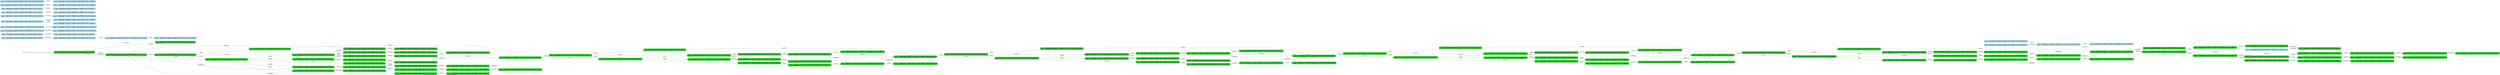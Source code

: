 digraph g {

	rankdir="LR"

	__invisible__[shape="point", color="forestgreen"]
	c0q8[label=<<b>c<sub>0</sub>q<sub>8</sub> = AskChange=0, AskCof=0, Balance=0, CofLeft=6, Pot=0, Status=0</b>>, shape="box", style="rounded, filled", fillcolor="limegreen", color="forestgreen", penwidth=3] // Initial
	c1q54[label=<<b>c<sub>1</sub>q<sub>54</sub> = AskChange=0, AskCof=0, Balance=0, CofLeft=6, Pot=0, Status=1</b>>, shape="box", style="rounded, filled", fillcolor="limegreen", color="forestgreen"]
	c2q4[label=<<b>c<sub>2</sub>q<sub>4</sub> = AskChange=0, AskCof=0, Balance=0, CofLeft=6, Pot=0, Status=2</b>>, shape="box", style="rounded, filled", fillcolor="limegreen", color="forestgreen"]
	c3q50[label=<<b>c<sub>3</sub>q<sub>50</sub> = AskChange=0, AskCof=0, Balance=100, CofLeft=6, Pot=0, Status=1</b>>, shape="box", style="rounded, filled", fillcolor="limegreen", color="forestgreen"]
	c5q4[label=<<b>c<sub>5</sub>q<sub>4</sub> = AskChange=0, AskCof=0, Balance=100, CofLeft=6, Pot=0, Status=2</b>>, shape="box", style="rounded, filled", fillcolor="limegreen", color="forestgreen"]
	c119q8[label=<<b>c<sub>119</sub>q<sub>8</sub> = AskChange=0, AskCof=0, Balance=100, CofLeft=6, Pot=0, Status=0</b>>, shape="box", style="rounded, filled", fillcolor="limegreen", color="forestgreen"]
	c6q2[label=<<b>c<sub>6</sub>q<sub>2</sub> = AskChange=1, AskCof=0, Balance=100, CofLeft=6, Pot=0, Status=1</b>>, shape="box", style="rounded, filled", fillcolor="limegreen", color="forestgreen"]
	c118q4[label=<<b>c<sub>118</sub>q<sub>4</sub> = AskChange=1, AskCof=0, Balance=100, CofLeft=6, Pot=0, Status=2</b>>, shape="box", style="rounded, filled", fillcolor="limegreen", color="forestgreen"]
	c7q2[label=<<b>c<sub>7</sub>q<sub>2</sub> = AskChange=0, AskCof=1, Balance=100, CofLeft=6, Pot=0, Status=1</b>>, shape="box", style="rounded, filled", fillcolor="limegreen", color="forestgreen"]
	c13q2[label=<<b>c<sub>13</sub>q<sub>2</sub> = AskChange=1, AskCof=0, Balance=50, CofLeft=5, Pot=50, Status=1</b>>, shape="box", style="rounded, filled", fillcolor="limegreen", color="forestgreen"]
	c114q4[label=<<b>c<sub>114</sub>q<sub>4</sub> = AskChange=1, AskCof=0, Balance=50, CofLeft=5, Pot=50, Status=2</b>>, shape="box", style="rounded, filled", fillcolor="limegreen", color="forestgreen"]
	c51q54[label=<<b>c<sub>51</sub>q<sub>54</sub> = AskChange=0, AskCof=0, Balance=0, CofLeft=5, Pot=50, Status=1</b>>, shape="box", style="rounded, filled", fillcolor="limegreen", color="forestgreen"]
	c52q50[label=<<b>c<sub>52</sub>q<sub>50</sub> = AskChange=0, AskCof=0, Balance=100, CofLeft=5, Pot=50, Status=1</b>>, shape="box", style="rounded, filled", fillcolor="limegreen", color="forestgreen"]
	c56q2[label=<<b>c<sub>56</sub>q<sub>2</sub> = AskChange=0, AskCof=1, Balance=100, CofLeft=5, Pot=50, Status=1</b>>, shape="box", style="rounded, filled", fillcolor="limegreen", color="forestgreen"]
	c62q2[label=<<b>c<sub>62</sub>q<sub>2</sub> = AskChange=1, AskCof=0, Balance=50, CofLeft=4, Pot=100, Status=1</b>>, shape="box", style="rounded, filled", fillcolor="limegreen", color="forestgreen"]
	c122q4[label=<<b>c<sub>122</sub>q<sub>4</sub> = AskChange=1, AskCof=0, Balance=50, CofLeft=4, Pot=100, Status=2</b>>, shape="box", style="rounded, filled", fillcolor="limegreen", color="forestgreen"]
	c63q54[label=<<b>c<sub>63</sub>q<sub>54</sub> = AskChange=0, AskCof=0, Balance=0, CofLeft=4, Pot=100, Status=1</b>>, shape="box", style="rounded, filled", fillcolor="limegreen", color="forestgreen"]
	c64q50[label=<<b>c<sub>64</sub>q<sub>50</sub> = AskChange=0, AskCof=0, Balance=100, CofLeft=4, Pot=100, Status=1</b>>, shape="box", style="rounded, filled", fillcolor="limegreen", color="forestgreen"]
	c68q2[label=<<b>c<sub>68</sub>q<sub>2</sub> = AskChange=0, AskCof=1, Balance=100, CofLeft=4, Pot=100, Status=1</b>>, shape="box", style="rounded, filled", fillcolor="limegreen", color="forestgreen"]
	c74q2[label=<<b>c<sub>74</sub>q<sub>2</sub> = AskChange=1, AskCof=0, Balance=50, CofLeft=3, Pot=150, Status=1</b>>, shape="box", style="rounded, filled", fillcolor="limegreen", color="forestgreen"]
	c125q4[label=<<b>c<sub>125</sub>q<sub>4</sub> = AskChange=1, AskCof=0, Balance=50, CofLeft=3, Pot=150, Status=2</b>>, shape="box", style="rounded, filled", fillcolor="limegreen", color="forestgreen"]
	c75q54[label=<<b>c<sub>75</sub>q<sub>54</sub> = AskChange=0, AskCof=0, Balance=0, CofLeft=3, Pot=150, Status=1</b>>, shape="box", style="rounded, filled", fillcolor="limegreen", color="forestgreen"]
	c76q50[label=<<b>c<sub>76</sub>q<sub>50</sub> = AskChange=0, AskCof=0, Balance=100, CofLeft=3, Pot=150, Status=1</b>>, shape="box", style="rounded, filled", fillcolor="limegreen", color="forestgreen"]
	c80q2[label=<<b>c<sub>80</sub>q<sub>2</sub> = AskChange=0, AskCof=1, Balance=100, CofLeft=3, Pot=150, Status=1</b>>, shape="box", style="rounded, filled", fillcolor="limegreen", color="forestgreen"]
	c86q2[label=<<b>c<sub>86</sub>q<sub>2</sub> = AskChange=1, AskCof=0, Balance=50, CofLeft=2, Pot=200, Status=1</b>>, shape="box", style="rounded, filled", fillcolor="limegreen", color="forestgreen"]
	c128q4[label=<<b>c<sub>128</sub>q<sub>4</sub> = AskChange=1, AskCof=0, Balance=50, CofLeft=2, Pot=200, Status=2</b>>, shape="box", style="rounded, filled", fillcolor="limegreen", color="forestgreen"]
	c87q54[label=<<b>c<sub>87</sub>q<sub>54</sub> = AskChange=0, AskCof=0, Balance=0, CofLeft=2, Pot=200, Status=1</b>>, shape="box", style="rounded, filled", fillcolor="limegreen", color="forestgreen"]
	c88q50[label=<<b>c<sub>88</sub>q<sub>50</sub> = AskChange=0, AskCof=0, Balance=100, CofLeft=2, Pot=200, Status=1</b>>, shape="box", style="rounded, filled", fillcolor="limegreen", color="forestgreen"]
	c92q2[label=<<b>c<sub>92</sub>q<sub>2</sub> = AskChange=0, AskCof=1, Balance=100, CofLeft=2, Pot=200, Status=1</b>>, shape="box", style="rounded, filled", fillcolor="limegreen", color="forestgreen"]
	c98q2[label=<<b>c<sub>98</sub>q<sub>2</sub> = AskChange=1, AskCof=0, Balance=50, CofLeft=1, Pot=250, Status=1</b>>, shape="box", style="rounded, filled", fillcolor="limegreen", color="forestgreen"]
	c131q4[label=<<b>c<sub>131</sub>q<sub>4</sub> = AskChange=1, AskCof=0, Balance=50, CofLeft=1, Pot=250, Status=2</b>>, shape="box", style="rounded, filled", fillcolor="limegreen", color="forestgreen"]
	c23q54[label=<<b>c<sub>23</sub>q<sub>54</sub> = AskChange=0, AskCof=0, Balance=0, CofLeft=1, Pot=250, Status=1</b>>, shape="box", style="rounded, filled", fillcolor="limegreen", color="forestgreen"]
	c24q9[label=<<b>c<sub>24</sub>q<sub>9</sub> = AskChange=0, AskCof=0, Balance=0, CofLeft=1, Pot=250, Status=0</b>>, shape="box", style="rounded, filled", fillcolor="limegreen", color="forestgreen"]
	c99q50[label=<<b>c<sub>99</sub>q<sub>50</sub> = AskChange=0, AskCof=0, Balance=100, CofLeft=1, Pot=250, Status=1</b>>, shape="box", style="rounded, filled", fillcolor="limegreen", color="forestgreen"]
	c103q2[label=<<b>c<sub>103</sub>q<sub>2</sub> = AskChange=0, AskCof=1, Balance=100, CofLeft=1, Pot=250, Status=1</b>>, shape="box", style="rounded, filled", fillcolor="limegreen", color="forestgreen"]
	c109q4[label=<<b>c<sub>109</sub>q<sub>4</sub> = AskChange=1, AskCof=0, Balance=50, CofLeft=0, Pot=300, Status=2</b>>, shape="box", style="rounded, filled", fillcolor="limegreen", color="forestgreen"]
	c134q1[label=<<b>c<sub>134</sub>q<sub>1</sub> = AskChange=1, AskCof=0, Balance=50, CofLeft=0, Pot=300, Status=0</b>>, shape="box", style="rounded, filled", fillcolor="limegreen", color="forestgreen"]
	c104q2[label=<<b>c<sub>104</sub>q<sub>2</sub> = AskChange=0, AskCof=0, Balance=200, CofLeft=1, Pot=250, Status=1</b>>, shape="box", style="rounded, filled", fillcolor="limegreen", color="forestgreen"]
	c106q2[label=<<b>c<sub>106</sub>q<sub>2</sub> = AskChange=0, AskCof=1, Balance=200, CofLeft=1, Pot=250, Status=1</b>>, shape="box", style="rounded, filled", fillcolor="limegreen", color="forestgreen"]
	c107q4[label=<<b>c<sub>107</sub>q<sub>4</sub> = AskChange=1, AskCof=0, Balance=150, CofLeft=0, Pot=300, Status=2</b>>, shape="box", style="rounded, filled", fillcolor="limegreen", color="forestgreen"]
	c132q1[label=<<b>c<sub>132</sub>q<sub>1</sub> = AskChange=1, AskCof=0, Balance=150, CofLeft=0, Pot=300, Status=0</b>>, shape="box", style="rounded, filled", fillcolor="limegreen", color="forestgreen"]
	c102q34[label=<<b>c<sub>102</sub>q<sub>34</sub> = AskChange=0, AskCof=0, Balance=150, CofLeft=1, Pot=250, Status=1</b>>, shape="box", style="rounded, filled", fillcolor="limegreen", color="forestgreen"]
	c105q2[label=<<b>c<sub>105</sub>q<sub>2</sub> = AskChange=0, AskCof=1, Balance=150, CofLeft=1, Pot=250, Status=1</b>>, shape="box", style="rounded, filled", fillcolor="limegreen", color="forestgreen"]
	c108q4[label=<<b>c<sub>108</sub>q<sub>4</sub> = AskChange=1, AskCof=0, Balance=100, CofLeft=0, Pot=300, Status=2</b>>, shape="box", style="rounded, filled", fillcolor="limegreen", color="forestgreen"]
	c133q1[label=<<b>c<sub>133</sub>q<sub>1</sub> = AskChange=1, AskCof=0, Balance=100, CofLeft=0, Pot=300, Status=0</b>>, shape="box", style="rounded, filled", fillcolor="limegreen", color="forestgreen"]
	c100q50[label=<<b>c<sub>100</sub>q<sub>50</sub> = AskChange=0, AskCof=0, Balance=50, CofLeft=1, Pot=250, Status=1</b>>, shape="box", style="rounded, filled", fillcolor="limegreen", color="forestgreen"]
	c101q2[label=<<b>c<sub>101</sub>q<sub>2</sub> = AskChange=0, AskCof=1, Balance=50, CofLeft=1, Pot=250, Status=1</b>>, shape="box", style="rounded, filled", fillcolor="limegreen", color="forestgreen"]
	c110q4[label=<<b>c<sub>110</sub>q<sub>4</sub> = AskChange=0, AskCof=0, Balance=0, CofLeft=0, Pot=300, Status=2</b>>, shape="box", style="rounded, filled", fillcolor="limegreen", color="forestgreen"]
	c22q1[label=<<b>c<sub>22</sub>q<sub>1</sub> = AskChange=0, AskCof=0, Balance=0, CofLeft=0, Pot=300, Status=0</b>>, shape="box", style="rounded, filled", fillcolor="limegreen", color="forestgreen"]
	c93q2[label=<<b>c<sub>93</sub>q<sub>2</sub> = AskChange=0, AskCof=0, Balance=200, CofLeft=2, Pot=200, Status=1</b>>, shape="box", style="rounded, filled", fillcolor="limegreen", color="forestgreen"]
	c95q2[label=<<b>c<sub>95</sub>q<sub>2</sub> = AskChange=0, AskCof=1, Balance=200, CofLeft=2, Pot=200, Status=1</b>>, shape="box", style="rounded, filled", fillcolor="limegreen", color="forestgreen"]
	c96q2[label=<<b>c<sub>96</sub>q<sub>2</sub> = AskChange=1, AskCof=0, Balance=150, CofLeft=1, Pot=250, Status=1</b>>, shape="box", style="rounded, filled", fillcolor="limegreen", color="forestgreen"]
	c129q4[label=<<b>c<sub>129</sub>q<sub>4</sub> = AskChange=1, AskCof=0, Balance=150, CofLeft=1, Pot=250, Status=2</b>>, shape="box", style="rounded, filled", fillcolor="limegreen", color="forestgreen"]
	c91q34[label=<<b>c<sub>91</sub>q<sub>34</sub> = AskChange=0, AskCof=0, Balance=150, CofLeft=2, Pot=200, Status=1</b>>, shape="box", style="rounded, filled", fillcolor="limegreen", color="forestgreen"]
	c94q2[label=<<b>c<sub>94</sub>q<sub>2</sub> = AskChange=0, AskCof=1, Balance=150, CofLeft=2, Pot=200, Status=1</b>>, shape="box", style="rounded, filled", fillcolor="limegreen", color="forestgreen"]
	c97q2[label=<<b>c<sub>97</sub>q<sub>2</sub> = AskChange=1, AskCof=0, Balance=100, CofLeft=1, Pot=250, Status=1</b>>, shape="box", style="rounded, filled", fillcolor="limegreen", color="forestgreen"]
	c130q4[label=<<b>c<sub>130</sub>q<sub>4</sub> = AskChange=1, AskCof=0, Balance=100, CofLeft=1, Pot=250, Status=2</b>>, shape="box", style="rounded, filled", fillcolor="limegreen", color="forestgreen"]
	c89q50[label=<<b>c<sub>89</sub>q<sub>50</sub> = AskChange=0, AskCof=0, Balance=50, CofLeft=2, Pot=200, Status=1</b>>, shape="box", style="rounded, filled", fillcolor="limegreen", color="forestgreen"]
	c90q2[label=<<b>c<sub>90</sub>q<sub>2</sub> = AskChange=0, AskCof=1, Balance=50, CofLeft=2, Pot=200, Status=1</b>>, shape="box", style="rounded, filled", fillcolor="limegreen", color="forestgreen"]
	c81q2[label=<<b>c<sub>81</sub>q<sub>2</sub> = AskChange=0, AskCof=0, Balance=200, CofLeft=3, Pot=150, Status=1</b>>, shape="box", style="rounded, filled", fillcolor="limegreen", color="forestgreen"]
	c83q2[label=<<b>c<sub>83</sub>q<sub>2</sub> = AskChange=0, AskCof=1, Balance=200, CofLeft=3, Pot=150, Status=1</b>>, shape="box", style="rounded, filled", fillcolor="limegreen", color="forestgreen"]
	c84q2[label=<<b>c<sub>84</sub>q<sub>2</sub> = AskChange=1, AskCof=0, Balance=150, CofLeft=2, Pot=200, Status=1</b>>, shape="box", style="rounded, filled", fillcolor="limegreen", color="forestgreen"]
	c126q4[label=<<b>c<sub>126</sub>q<sub>4</sub> = AskChange=1, AskCof=0, Balance=150, CofLeft=2, Pot=200, Status=2</b>>, shape="box", style="rounded, filled", fillcolor="limegreen", color="forestgreen"]
	c79q34[label=<<b>c<sub>79</sub>q<sub>34</sub> = AskChange=0, AskCof=0, Balance=150, CofLeft=3, Pot=150, Status=1</b>>, shape="box", style="rounded, filled", fillcolor="limegreen", color="forestgreen"]
	c82q2[label=<<b>c<sub>82</sub>q<sub>2</sub> = AskChange=0, AskCof=1, Balance=150, CofLeft=3, Pot=150, Status=1</b>>, shape="box", style="rounded, filled", fillcolor="limegreen", color="forestgreen"]
	c85q2[label=<<b>c<sub>85</sub>q<sub>2</sub> = AskChange=1, AskCof=0, Balance=100, CofLeft=2, Pot=200, Status=1</b>>, shape="box", style="rounded, filled", fillcolor="limegreen", color="forestgreen"]
	c127q4[label=<<b>c<sub>127</sub>q<sub>4</sub> = AskChange=1, AskCof=0, Balance=100, CofLeft=2, Pot=200, Status=2</b>>, shape="box", style="rounded, filled", fillcolor="limegreen", color="forestgreen"]
	c77q50[label=<<b>c<sub>77</sub>q<sub>50</sub> = AskChange=0, AskCof=0, Balance=50, CofLeft=3, Pot=150, Status=1</b>>, shape="box", style="rounded, filled", fillcolor="limegreen", color="forestgreen"]
	c78q2[label=<<b>c<sub>78</sub>q<sub>2</sub> = AskChange=0, AskCof=1, Balance=50, CofLeft=3, Pot=150, Status=1</b>>, shape="box", style="rounded, filled", fillcolor="limegreen", color="forestgreen"]
	c69q2[label=<<b>c<sub>69</sub>q<sub>2</sub> = AskChange=0, AskCof=0, Balance=200, CofLeft=4, Pot=100, Status=1</b>>, shape="box", style="rounded, filled", fillcolor="limegreen", color="forestgreen"]
	c71q2[label=<<b>c<sub>71</sub>q<sub>2</sub> = AskChange=0, AskCof=1, Balance=200, CofLeft=4, Pot=100, Status=1</b>>, shape="box", style="rounded, filled", fillcolor="limegreen", color="forestgreen"]
	c72q2[label=<<b>c<sub>72</sub>q<sub>2</sub> = AskChange=1, AskCof=0, Balance=150, CofLeft=3, Pot=150, Status=1</b>>, shape="box", style="rounded, filled", fillcolor="limegreen", color="forestgreen"]
	c123q4[label=<<b>c<sub>123</sub>q<sub>4</sub> = AskChange=1, AskCof=0, Balance=150, CofLeft=3, Pot=150, Status=2</b>>, shape="box", style="rounded, filled", fillcolor="limegreen", color="forestgreen"]
	c67q34[label=<<b>c<sub>67</sub>q<sub>34</sub> = AskChange=0, AskCof=0, Balance=150, CofLeft=4, Pot=100, Status=1</b>>, shape="box", style="rounded, filled", fillcolor="limegreen", color="forestgreen"]
	c70q2[label=<<b>c<sub>70</sub>q<sub>2</sub> = AskChange=0, AskCof=1, Balance=150, CofLeft=4, Pot=100, Status=1</b>>, shape="box", style="rounded, filled", fillcolor="limegreen", color="forestgreen"]
	c73q2[label=<<b>c<sub>73</sub>q<sub>2</sub> = AskChange=1, AskCof=0, Balance=100, CofLeft=3, Pot=150, Status=1</b>>, shape="box", style="rounded, filled", fillcolor="limegreen", color="forestgreen"]
	c124q4[label=<<b>c<sub>124</sub>q<sub>4</sub> = AskChange=1, AskCof=0, Balance=100, CofLeft=3, Pot=150, Status=2</b>>, shape="box", style="rounded, filled", fillcolor="limegreen", color="forestgreen"]
	c65q50[label=<<b>c<sub>65</sub>q<sub>50</sub> = AskChange=0, AskCof=0, Balance=50, CofLeft=4, Pot=100, Status=1</b>>, shape="box", style="rounded, filled", fillcolor="limegreen", color="forestgreen"]
	c66q2[label=<<b>c<sub>66</sub>q<sub>2</sub> = AskChange=0, AskCof=1, Balance=50, CofLeft=4, Pot=100, Status=1</b>>, shape="box", style="rounded, filled", fillcolor="limegreen", color="forestgreen"]
	c57q2[label=<<b>c<sub>57</sub>q<sub>2</sub> = AskChange=0, AskCof=0, Balance=200, CofLeft=5, Pot=50, Status=1</b>>, shape="box", style="rounded, filled", fillcolor="limegreen", color="forestgreen"]
	c59q2[label=<<b>c<sub>59</sub>q<sub>2</sub> = AskChange=0, AskCof=1, Balance=200, CofLeft=5, Pot=50, Status=1</b>>, shape="box", style="rounded, filled", fillcolor="limegreen", color="forestgreen"]
	c60q2[label=<<b>c<sub>60</sub>q<sub>2</sub> = AskChange=1, AskCof=0, Balance=150, CofLeft=4, Pot=100, Status=1</b>>, shape="box", style="rounded, filled", fillcolor="limegreen", color="forestgreen"]
	c120q4[label=<<b>c<sub>120</sub>q<sub>4</sub> = AskChange=1, AskCof=0, Balance=150, CofLeft=4, Pot=100, Status=2</b>>, shape="box", style="rounded, filled", fillcolor="limegreen", color="forestgreen"]
	c55q34[label=<<b>c<sub>55</sub>q<sub>34</sub> = AskChange=0, AskCof=0, Balance=150, CofLeft=5, Pot=50, Status=1</b>>, shape="box", style="rounded, filled", fillcolor="limegreen", color="forestgreen"]
	c58q2[label=<<b>c<sub>58</sub>q<sub>2</sub> = AskChange=0, AskCof=1, Balance=150, CofLeft=5, Pot=50, Status=1</b>>, shape="box", style="rounded, filled", fillcolor="limegreen", color="forestgreen"]
	c61q2[label=<<b>c<sub>61</sub>q<sub>2</sub> = AskChange=1, AskCof=0, Balance=100, CofLeft=4, Pot=100, Status=1</b>>, shape="box", style="rounded, filled", fillcolor="limegreen", color="forestgreen"]
	c121q4[label=<<b>c<sub>121</sub>q<sub>4</sub> = AskChange=1, AskCof=0, Balance=100, CofLeft=4, Pot=100, Status=2</b>>, shape="box", style="rounded, filled", fillcolor="limegreen", color="forestgreen"]
	c53q50[label=<<b>c<sub>53</sub>q<sub>50</sub> = AskChange=0, AskCof=0, Balance=50, CofLeft=5, Pot=50, Status=1</b>>, shape="box", style="rounded, filled", fillcolor="limegreen", color="forestgreen"]
	c54q2[label=<<b>c<sub>54</sub>q<sub>2</sub> = AskChange=0, AskCof=1, Balance=50, CofLeft=5, Pot=50, Status=1</b>>, shape="box", style="rounded, filled", fillcolor="limegreen", color="forestgreen"]
	c9q2[label=<<b>c<sub>9</sub>q<sub>2</sub> = AskChange=0, AskCof=0, Balance=200, CofLeft=6, Pot=0, Status=1</b>>, shape="box", style="rounded, filled", fillcolor="limegreen", color="forestgreen"]
	c10q4[label=<<b>c<sub>10</sub>q<sub>4</sub> = AskChange=0, AskCof=0, Balance=200, CofLeft=6, Pot=0, Status=2</b>>, shape="box", style="rounded, filled", fillcolor="limegreen", color="forestgreen"]
	c117q8[label=<<b>c<sub>117</sub>q<sub>8</sub> = AskChange=0, AskCof=0, Balance=200, CofLeft=6, Pot=0, Status=0</b>>, shape="box", style="rounded, filled", fillcolor="limegreen", color="forestgreen"]
	c11q2[label=<<b>c<sub>11</sub>q<sub>2</sub> = AskChange=1, AskCof=0, Balance=200, CofLeft=6, Pot=0, Status=1</b>>, shape="box", style="rounded, filled", fillcolor="limegreen", color="forestgreen"]
	c116q4[label=<<b>c<sub>116</sub>q<sub>4</sub> = AskChange=1, AskCof=0, Balance=200, CofLeft=6, Pot=0, Status=2</b>>, shape="box", style="rounded, filled", fillcolor="limegreen", color="forestgreen"]
	c12q2[label=<<b>c<sub>12</sub>q<sub>2</sub> = AskChange=0, AskCof=1, Balance=200, CofLeft=6, Pot=0, Status=1</b>>, shape="box", style="rounded, filled", fillcolor="limegreen", color="forestgreen"]
	c49q2[label=<<b>c<sub>49</sub>q<sub>2</sub> = AskChange=1, AskCof=0, Balance=150, CofLeft=5, Pot=50, Status=1</b>>, shape="box", style="rounded, filled", fillcolor="limegreen", color="forestgreen"]
	c115q4[label=<<b>c<sub>115</sub>q<sub>4</sub> = AskChange=1, AskCof=0, Balance=150, CofLeft=5, Pot=50, Status=2</b>>, shape="box", style="rounded, filled", fillcolor="limegreen", color="forestgreen"]
	c8q34[label=<<b>c<sub>8</sub>q<sub>34</sub> = AskChange=0, AskCof=0, Balance=150, CofLeft=6, Pot=0, Status=1</b>>, shape="box", style="rounded, filled", fillcolor="limegreen", color="forestgreen"]
	c14q4[label=<<b>c<sub>14</sub>q<sub>4</sub> = AskChange=0, AskCof=0, Balance=150, CofLeft=6, Pot=0, Status=2</b>>, shape="box", style="rounded, filled", fillcolor="limegreen", color="forestgreen"]
	c113q8[label=<<b>c<sub>113</sub>q<sub>8</sub> = AskChange=0, AskCof=0, Balance=150, CofLeft=6, Pot=0, Status=0</b>>, shape="box", style="rounded, filled", fillcolor="limegreen", color="forestgreen"]
	c15q2[label=<<b>c<sub>15</sub>q<sub>2</sub> = AskChange=1, AskCof=0, Balance=150, CofLeft=6, Pot=0, Status=1</b>>, shape="box", style="rounded, filled", fillcolor="limegreen", color="forestgreen"]
	c112q4[label=<<b>c<sub>112</sub>q<sub>4</sub> = AskChange=1, AskCof=0, Balance=150, CofLeft=6, Pot=0, Status=2</b>>, shape="box", style="rounded, filled", fillcolor="limegreen", color="forestgreen"]
	c16q2[label=<<b>c<sub>16</sub>q<sub>2</sub> = AskChange=0, AskCof=1, Balance=150, CofLeft=6, Pot=0, Status=1</b>>, shape="box", style="rounded, filled", fillcolor="limegreen", color="forestgreen"]
	c48q2[label=<<b>c<sub>48</sub>q<sub>2</sub> = AskChange=1, AskCof=0, Balance=100, CofLeft=5, Pot=50, Status=1</b>>, shape="box", style="rounded, filled", fillcolor="limegreen", color="forestgreen"]
	c111q4[label=<<b>c<sub>111</sub>q<sub>4</sub> = AskChange=1, AskCof=0, Balance=100, CofLeft=5, Pot=50, Status=2</b>>, shape="box", style="rounded, filled", fillcolor="limegreen", color="forestgreen"]
	c4q50[label=<<b>c<sub>4</sub>q<sub>50</sub> = AskChange=0, AskCof=0, Balance=50, CofLeft=6, Pot=0, Status=1</b>>, shape="box", style="rounded, filled", fillcolor="limegreen", color="forestgreen"]
	c50q2[label=<<b>c<sub>50</sub>q<sub>2</sub> = AskChange=0, AskCof=1, Balance=50, CofLeft=6, Pot=0, Status=1</b>>, shape="box", style="rounded, filled", fillcolor="limegreen", color="forestgreen"]
	c17q8[label=<<b>c<sub>17</sub>q<sub>8</sub> = AskChange=0, AskCof=0, Balance=100, CofLeft=1, Pot=0, Status=0</b>>, shape="box", style="rounded, filled, dashed", fillcolor="lightblue2", color="deepskyblue4"]
	c18q8[label=<<b>c<sub>18</sub>q<sub>8</sub> = AskChange=0, AskCof=0, Balance=100, CofLeft=2, Pot=0, Status=0</b>>, shape="box", style="rounded, filled, dashed", fillcolor="lightblue2", color="deepskyblue4"]
	c19q54[label=<<b>c<sub>19</sub>q<sub>54</sub> = AskChange=0, AskCof=0, Balance=0, CofLeft=0, Pot=0, Status=1</b>>, shape="box", style="rounded, filled, dashed", fillcolor="lightblue2", color="deepskyblue4"]
	c20q0[label=<<b>c<sub>20</sub>q<sub>0</sub> = AskChange=0, AskCof=0, Balance=0, CofLeft=0, Pot=0, Status=0</b>>, shape="box", style="rounded, filled, dashed", fillcolor="lightblue2", color="deepskyblue4"]
	c21q54[label=<<b>c<sub>21</sub>q<sub>54</sub> = AskChange=0, AskCof=0, Balance=0, CofLeft=0, Pot=300, Status=1</b>>, shape="box", style="rounded, filled, dashed", fillcolor="lightblue2", color="deepskyblue4"]
	c25q4[label=<<b>c<sub>25</sub>q<sub>4</sub> = AskChange=0, AskCof=0, Balance=100, CofLeft=0, Pot=0, Status=2</b>>, shape="box", style="rounded, filled, dashed", fillcolor="lightblue2", color="deepskyblue4"]
	c26q0[label=<<b>c<sub>26</sub>q<sub>0</sub> = AskChange=0, AskCof=0, Balance=100, CofLeft=0, Pot=0, Status=0</b>>, shape="box", style="rounded, filled, dashed", fillcolor="lightblue2", color="deepskyblue4"]
	c27q4[label=<<b>c<sub>27</sub>q<sub>4</sub> = AskChange=0, AskCof=0, Balance=100, CofLeft=0, Pot=300, Status=2</b>>, shape="box", style="rounded, filled, dashed", fillcolor="lightblue2", color="deepskyblue4"]
	c28q1[label=<<b>c<sub>28</sub>q<sub>1</sub> = AskChange=0, AskCof=0, Balance=100, CofLeft=0, Pot=300, Status=0</b>>, shape="box", style="rounded, filled, dashed", fillcolor="lightblue2", color="deepskyblue4"]
	c29q4[label=<<b>c<sub>29</sub>q<sub>4</sub> = AskChange=0, AskCof=0, Balance=100, CofLeft=1, Pot=250, Status=2</b>>, shape="box", style="rounded, filled, dashed", fillcolor="lightblue2", color="deepskyblue4"]
	c30q9[label=<<b>c<sub>30</sub>q<sub>9</sub> = AskChange=0, AskCof=0, Balance=100, CofLeft=1, Pot=250, Status=0</b>>, shape="box", style="rounded, filled, dashed", fillcolor="lightblue2", color="deepskyblue4"]
	c31q50[label=<<b>c<sub>31</sub>q<sub>50</sub> = AskChange=0, AskCof=0, Balance=50, CofLeft=0, Pot=150, Status=1</b>>, shape="box", style="rounded, filled, dashed", fillcolor="lightblue2", color="deepskyblue4"]
	c32q50[label=<<b>c<sub>32</sub>q<sub>50</sub> = AskChange=0, AskCof=0, Balance=100, CofLeft=0, Pot=150, Status=1</b>>, shape="box", style="rounded, filled, dashed", fillcolor="lightblue2", color="deepskyblue4"]
	c33q2[label=<<b>c<sub>33</sub>q<sub>2</sub> = AskChange=0, AskCof=0, Balance=200, CofLeft=0, Pot=0, Status=1</b>>, shape="box", style="rounded, filled, dashed", fillcolor="lightblue2", color="deepskyblue4"]
	c34q2[label=<<b>c<sub>34</sub>q<sub>2</sub> = AskChange=1, AskCof=0, Balance=200, CofLeft=0, Pot=0, Status=1</b>>, shape="box", style="rounded, filled, dashed", fillcolor="lightblue2", color="deepskyblue4"]
	c35q2[label=<<b>c<sub>35</sub>q<sub>2</sub> = AskChange=0, AskCof=1, Balance=200, CofLeft=0, Pot=0, Status=1</b>>, shape="box", style="rounded, filled, dashed", fillcolor="lightblue2", color="deepskyblue4"]
	c36q2[label=<<b>c<sub>36</sub>q<sub>2</sub> = AskChange=0, AskCof=1, Balance=200, CofLeft=2, Pot=50, Status=1</b>>, shape="box", style="rounded, filled, dashed", fillcolor="lightblue2", color="deepskyblue4"]
	c37q2[label=<<b>c<sub>37</sub>q<sub>2</sub> = AskChange=1, AskCof=0, Balance=150, CofLeft=1, Pot=100, Status=1</b>>, shape="box", style="rounded, filled, dashed", fillcolor="lightblue2", color="deepskyblue4"]
	c38q2[label=<<b>c<sub>38</sub>q<sub>2</sub> = AskChange=0, AskCof=1, Balance=50, CofLeft=1, Pot=0, Status=1</b>>, shape="box", style="rounded, filled, dashed", fillcolor="lightblue2", color="deepskyblue4"]
	c39q4[label=<<b>c<sub>39</sub>q<sub>4</sub> = AskChange=0, AskCof=0, Balance=0, CofLeft=0, Pot=50, Status=2</b>>, shape="box", style="rounded, filled, dashed", fillcolor="lightblue2", color="deepskyblue4"]
	c40q2[label=<<b>c<sub>40</sub>q<sub>2</sub> = AskChange=0, AskCof=1, Balance=50, CofLeft=2, Pot=0, Status=1</b>>, shape="box", style="rounded, filled, dashed", fillcolor="lightblue2", color="deepskyblue4"]
	c41q54[label=<<b>c<sub>41</sub>q<sub>54</sub> = AskChange=0, AskCof=0, Balance=0, CofLeft=1, Pot=50, Status=1</b>>, shape="box", style="rounded, filled, dashed", fillcolor="lightblue2", color="deepskyblue4"]
	c42q1[label=<<b>c<sub>42</sub>q<sub>1</sub> = AskChange=0, AskCof=0, Balance=100, CofLeft=0, Pot=250, Status=0</b>>, shape="box", style="rounded, filled, dashed", fillcolor="lightblue2", color="deepskyblue4"]
	c43q1[label=<<b>c<sub>43</sub>q<sub>1</sub> = AskChange=0, AskCof=0, Balance=200, CofLeft=0, Pot=300, Status=0</b>>, shape="box", style="rounded, filled, dashed", fillcolor="lightblue2", color="deepskyblue4"]
	c44q0[label=<<b>c<sub>44</sub>q<sub>0</sub> = AskChange=0, AskCof=0, Balance=200, CofLeft=0, Pot=0, Status=0</b>>, shape="box", style="rounded, filled, dashed", fillcolor="lightblue2", color="deepskyblue4"]
	c45q9[label=<<b>c<sub>45</sub>q<sub>9</sub> = AskChange=0, AskCof=0, Balance=100, CofLeft=2, Pot=250, Status=0</b>>, shape="box", style="rounded, filled, dashed", fillcolor="lightblue2", color="deepskyblue4"]
	c46q9[label=<<b>c<sub>46</sub>q<sub>9</sub> = AskChange=0, AskCof=0, Balance=200, CofLeft=1, Pot=300, Status=0</b>>, shape="box", style="rounded, filled, dashed", fillcolor="lightblue2", color="deepskyblue4"]
	c47q8[label=<<b>c<sub>47</sub>q<sub>8</sub> = AskChange=0, AskCof=0, Balance=200, CofLeft=1, Pot=0, Status=0</b>>, shape="box", style="rounded, filled, dashed", fillcolor="lightblue2", color="deepskyblue4"]

	__invisible__ -> c0q8[penwidth=3, color="forestgreen"]
	c0q8 -> c1q54[label=<powerUp>, color="forestgreen"]
	c1q54 -> c2q4[label=<autoOut>, color="forestgreen"]
	c2q4 -> c0q8[label=<powerDown>, color="forestgreen"]
	c1q54 -> c3q50[label=<insert100>, color="forestgreen"]
	c3q50 -> c5q4[label=<autoOut>, color="forestgreen"]
	c5q4 -> c119q8[label=<powerDown>, color="forestgreen"]
	c3q50 -> c6q2[label=<changeReq>, color="forestgreen"]
	c6q2 -> c1q54[label=<backBalance>, color="forestgreen"]
	c6q2 -> c118q4[label=<autoOut>, color="forestgreen"]
	c3q50 -> c7q2[label=<cofReq>, color="forestgreen"]
	c7q2 -> c13q2[label=<serveCof>, color="forestgreen"]
	c13q2 -> c114q4[label=<autoOut>, color="forestgreen"]
	c13q2 -> c51q54[label=<backBalance>, color="forestgreen"]
	c51q54 -> c52q50[label=<insert100>, color="forestgreen"]
	c52q50 -> c56q2[label=<cofReq>, color="forestgreen"]
	c56q2 -> c62q2[label=<serveCof>, color="forestgreen"]
	c62q2 -> c122q4[label=<autoOut>, color="forestgreen"]
	c62q2 -> c63q54[label=<backBalance>, color="forestgreen"]
	c63q54 -> c64q50[label=<insert100>, color="forestgreen"]
	c64q50 -> c68q2[label=<cofReq>, color="forestgreen"]
	c68q2 -> c74q2[label=<serveCof>, color="forestgreen"]
	c74q2 -> c125q4[label=<autoOut>, color="forestgreen"]
	c74q2 -> c75q54[label=<backBalance>, color="forestgreen"]
	c75q54 -> c76q50[label=<insert100>, color="forestgreen"]
	c76q50 -> c80q2[label=<cofReq>, color="forestgreen"]
	c80q2 -> c86q2[label=<serveCof>, color="forestgreen"]
	c86q2 -> c128q4[label=<autoOut>, color="forestgreen"]
	c86q2 -> c87q54[label=<backBalance>, color="forestgreen"]
	c87q54 -> c88q50[label=<insert100>, color="forestgreen"]
	c88q50 -> c92q2[label=<cofReq>, color="forestgreen"]
	c92q2 -> c98q2[label=<serveCof>, color="forestgreen"]
	c98q2 -> c131q4[label=<autoOut>, color="forestgreen"]
	c98q2 -> c23q54[label=<backBalance>, color="forestgreen"]
	c23q54 -> c24q9[label=<powerDown>, color="forestgreen"]
	c23q54 -> c99q50[label=<insert100>, color="forestgreen"]
	c99q50 -> c103q2[label=<cofReq>, color="forestgreen"]
	c103q2 -> c109q4[label=<serveCof>, color="forestgreen"]
	c109q4 -> c134q1[label=<powerDown>, color="forestgreen"]
	c99q50 -> c104q2[label=<insert100>, color="forestgreen"]
	c104q2 -> c106q2[label=<cofReq>, color="forestgreen"]
	c106q2 -> c107q4[label=<serveCof>, color="forestgreen"]
	c107q4 -> c132q1[label=<powerDown>, color="forestgreen"]
	c99q50 -> c102q34[label=<insert50>, color="forestgreen"]
	c102q34 -> c105q2[label=<cofReq>, color="forestgreen"]
	c105q2 -> c108q4[label=<serveCof>, color="forestgreen"]
	c108q4 -> c133q1[label=<powerDown>, color="forestgreen"]
	c102q34 -> c104q2[label=<insert50>, color="forestgreen"]
	c23q54 -> c100q50[label=<insert50>, color="forestgreen"]
	c100q50 -> c101q2[label=<cofReq>, color="forestgreen"]
	c101q2 -> c110q4[label=<serveCof>, color="forestgreen"]
	c110q4 -> c22q1[label=<powerDown>, color="forestgreen"]
	c100q50 -> c102q34[label=<insert100>, color="forestgreen"]
	c100q50 -> c99q50[label=<insert50>, color="forestgreen"]
	c88q50 -> c93q2[label=<insert100>, color="forestgreen"]
	c93q2 -> c95q2[label=<cofReq>, color="forestgreen"]
	c95q2 -> c96q2[label=<serveCof>, color="forestgreen"]
	c96q2 -> c129q4[label=<autoOut>, color="forestgreen"]
	c96q2 -> c23q54[label=<backBalance>, color="forestgreen"]
	c88q50 -> c91q34[label=<insert50>, color="forestgreen"]
	c91q34 -> c94q2[label=<cofReq>, color="forestgreen"]
	c94q2 -> c97q2[label=<serveCof>, color="forestgreen"]
	c97q2 -> c130q4[label=<autoOut>, color="forestgreen"]
	c97q2 -> c23q54[label=<backBalance>, color="forestgreen"]
	c91q34 -> c93q2[label=<insert50>, color="forestgreen"]
	c87q54 -> c89q50[label=<insert50>, color="forestgreen"]
	c89q50 -> c90q2[label=<cofReq>, color="forestgreen"]
	c90q2 -> c23q54[label=<serveCof>, color="forestgreen"]
	c89q50 -> c91q34[label=<insert100>, color="forestgreen"]
	c89q50 -> c88q50[label=<insert50>, color="forestgreen"]
	c76q50 -> c81q2[label=<insert100>, color="forestgreen"]
	c81q2 -> c83q2[label=<cofReq>, color="forestgreen"]
	c83q2 -> c84q2[label=<serveCof>, color="forestgreen"]
	c84q2 -> c126q4[label=<autoOut>, color="forestgreen"]
	c84q2 -> c87q54[label=<backBalance>, color="forestgreen"]
	c76q50 -> c79q34[label=<insert50>, color="forestgreen"]
	c79q34 -> c82q2[label=<cofReq>, color="forestgreen"]
	c82q2 -> c85q2[label=<serveCof>, color="forestgreen"]
	c85q2 -> c127q4[label=<autoOut>, color="forestgreen"]
	c85q2 -> c87q54[label=<backBalance>, color="forestgreen"]
	c79q34 -> c81q2[label=<insert50>, color="forestgreen"]
	c75q54 -> c77q50[label=<insert50>, color="forestgreen"]
	c77q50 -> c78q2[label=<cofReq>, color="forestgreen"]
	c78q2 -> c87q54[label=<serveCof>, color="forestgreen"]
	c77q50 -> c79q34[label=<insert100>, color="forestgreen"]
	c77q50 -> c76q50[label=<insert50>, color="forestgreen"]
	c64q50 -> c69q2[label=<insert100>, color="forestgreen"]
	c69q2 -> c71q2[label=<cofReq>, color="forestgreen"]
	c71q2 -> c72q2[label=<serveCof>, color="forestgreen"]
	c72q2 -> c123q4[label=<autoOut>, color="forestgreen"]
	c72q2 -> c75q54[label=<backBalance>, color="forestgreen"]
	c64q50 -> c67q34[label=<insert50>, color="forestgreen"]
	c67q34 -> c70q2[label=<cofReq>, color="forestgreen"]
	c70q2 -> c73q2[label=<serveCof>, color="forestgreen"]
	c73q2 -> c124q4[label=<autoOut>, color="forestgreen"]
	c73q2 -> c75q54[label=<backBalance>, color="forestgreen"]
	c67q34 -> c69q2[label=<insert50>, color="forestgreen"]
	c63q54 -> c65q50[label=<insert50>, color="forestgreen"]
	c65q50 -> c66q2[label=<cofReq>, color="forestgreen"]
	c66q2 -> c75q54[label=<serveCof>, color="forestgreen"]
	c65q50 -> c67q34[label=<insert100>, color="forestgreen"]
	c65q50 -> c64q50[label=<insert50>, color="forestgreen"]
	c52q50 -> c57q2[label=<insert100>, color="forestgreen"]
	c57q2 -> c59q2[label=<cofReq>, color="forestgreen"]
	c59q2 -> c60q2[label=<serveCof>, color="forestgreen"]
	c60q2 -> c120q4[label=<autoOut>, color="forestgreen"]
	c60q2 -> c63q54[label=<backBalance>, color="forestgreen"]
	c52q50 -> c55q34[label=<insert50>, color="forestgreen"]
	c55q34 -> c58q2[label=<cofReq>, color="forestgreen"]
	c58q2 -> c61q2[label=<serveCof>, color="forestgreen"]
	c61q2 -> c121q4[label=<autoOut>, color="forestgreen"]
	c61q2 -> c63q54[label=<backBalance>, color="forestgreen"]
	c55q34 -> c57q2[label=<insert50>, color="forestgreen"]
	c51q54 -> c53q50[label=<insert50>, color="forestgreen"]
	c53q50 -> c54q2[label=<cofReq>, color="forestgreen"]
	c54q2 -> c63q54[label=<serveCof>, color="forestgreen"]
	c53q50 -> c55q34[label=<insert100>, color="forestgreen"]
	c53q50 -> c52q50[label=<insert50>, color="forestgreen"]
	c3q50 -> c9q2[label=<insert100>, color="forestgreen"]
	c9q2 -> c10q4[label=<autoOut>, color="forestgreen"]
	c10q4 -> c117q8[label=<powerDown>, color="forestgreen"]
	c9q2 -> c11q2[label=<changeReq>, color="forestgreen"]
	c11q2 -> c116q4[label=<autoOut>, color="forestgreen"]
	c11q2 -> c1q54[label=<backBalance>, color="forestgreen"]
	c9q2 -> c12q2[label=<cofReq>, color="forestgreen"]
	c12q2 -> c49q2[label=<serveCof>, color="forestgreen"]
	c49q2 -> c115q4[label=<autoOut>, color="forestgreen"]
	c49q2 -> c51q54[label=<backBalance>, color="forestgreen"]
	c3q50 -> c8q34[label=<insert50>, color="forestgreen"]
	c8q34 -> c14q4[label=<autoOut>, color="forestgreen"]
	c14q4 -> c113q8[label=<powerDown>, color="forestgreen"]
	c8q34 -> c15q2[label=<changeReq>, color="forestgreen"]
	c15q2 -> c112q4[label=<autoOut>, color="forestgreen"]
	c15q2 -> c1q54[label=<backBalance>, color="forestgreen"]
	c8q34 -> c16q2[label=<cofReq>, color="forestgreen"]
	c16q2 -> c48q2[label=<serveCof>, color="forestgreen"]
	c48q2 -> c111q4[label=<autoOut>, color="forestgreen"]
	c48q2 -> c51q54[label=<backBalance>, color="forestgreen"]
	c8q34 -> c9q2[label=<insert50>, color="forestgreen"]
	c1q54 -> c4q50[label=<insert50>, color="forestgreen"]
	c4q50 -> c8q34[label=<insert100>, color="forestgreen"]
	c4q50 -> c3q50[label=<insert50>, color="forestgreen"]
	c4q50 -> c50q2[label=<cofReq>, color="forestgreen"]
	c50q2 -> c51q54[label=<serveCof>, color="forestgreen"]
	c1q54 -> c0q8[label=<powerDown>, color="forestgreen"]
	c17q8 -> c18q8[label=<addCof>, color="deepskyblue4", style="dashed"]
	c19q54 -> c20q0[label=<powerDown>, color="deepskyblue4", style="dashed"]
	c21q54 -> c22q1[label=<powerDown>, color="deepskyblue4", style="dashed"]
	c25q4 -> c26q0[label=<powerDown>, color="deepskyblue4", style="dashed"]
	c27q4 -> c28q1[label=<powerDown>, color="deepskyblue4", style="dashed"]
	c29q4 -> c30q9[label=<powerDown>, color="deepskyblue4", style="dashed"]
	c31q50 -> c32q50[label=<insert50>, color="deepskyblue4", style="dashed"]
	c33q2 -> c34q2[label=<changeReq>, color="deepskyblue4", style="dashed"]
	c33q2 -> c35q2[label=<cofReq>, color="deepskyblue4", style="dashed"]
	c36q2 -> c37q2[label=<serveCof>, color="deepskyblue4", style="dashed"]
	c38q2 -> c39q4[label=<serveCof>, color="deepskyblue4", style="dashed"]
	c40q2 -> c41q54[label=<serveCof>, color="deepskyblue4", style="dashed"]
	c26q0 -> c17q8[label=<addCof>, color="deepskyblue4", style="dashed"]
	c42q1 -> c30q9[label=<addCof>, color="deepskyblue4", style="dashed"]
	c43q1 -> c44q0[label=<takePot>, color="deepskyblue4", style="dashed"]
	c30q9 -> c45q9[label=<addCof>, color="deepskyblue4", style="dashed"]
	c30q9 -> c23q54[label=<powerUp>, color="deepskyblue4", style="dashed"]
	c46q9 -> c47q8[label=<takePot>, color="deepskyblue4", style="dashed"]

}
